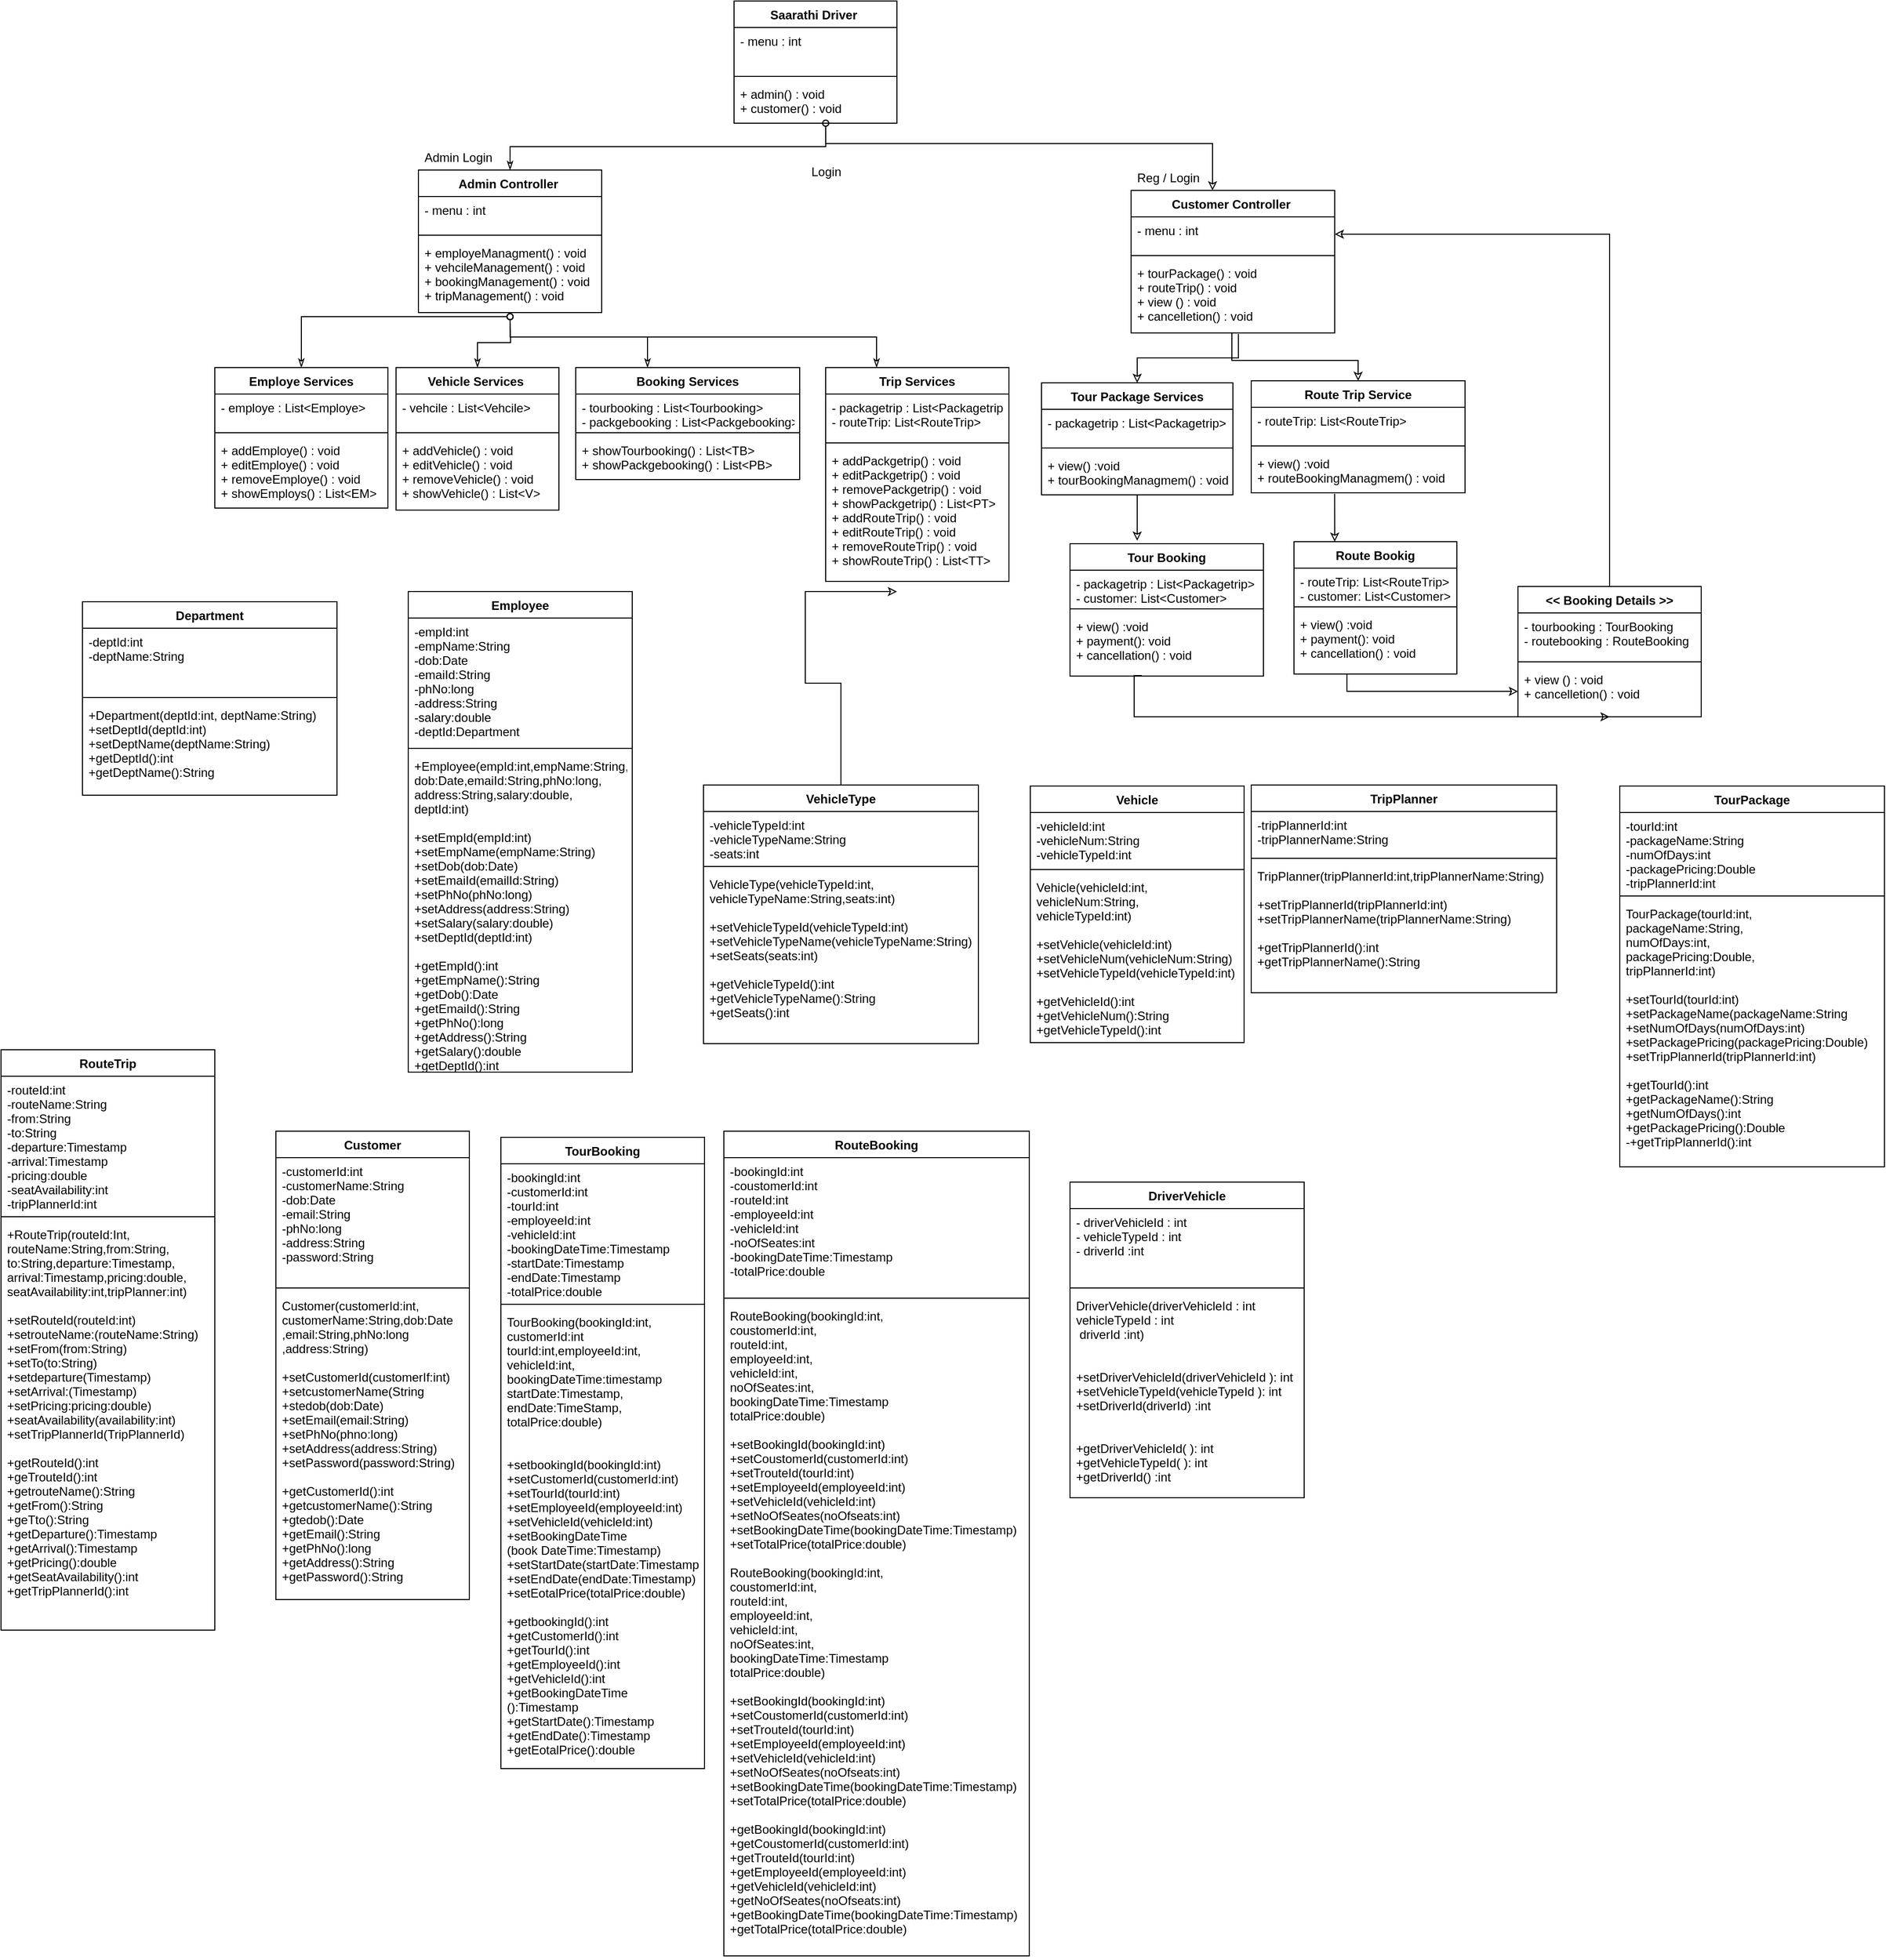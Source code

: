 <mxfile version="14.4.9" type="device"><diagram id="2Ez8WfWqqJtlMzU1m3ZE" name="Page-1"><mxGraphModel dx="1760" dy="688" grid="1" gridSize="10" guides="1" tooltips="1" connect="1" arrows="1" fold="1" page="1" pageScale="1" pageWidth="2336" pageHeight="1654" math="0" shadow="0"><root><mxCell id="0"/><mxCell id="1" parent="0"/><mxCell id="FdPytHaMcRz25EXLgdej-43" value="Saarathi Driver " style="swimlane;fontStyle=1;align=center;verticalAlign=top;childLayout=stackLayout;horizontal=1;startSize=26;horizontalStack=0;resizeParent=1;resizeParentMax=0;resizeLast=0;collapsible=1;marginBottom=0;" parent="1" vertex="1"><mxGeometry x="1080" y="80" width="160" height="120" as="geometry"/></mxCell><mxCell id="FdPytHaMcRz25EXLgdej-44" value="- menu : int" style="text;strokeColor=none;fillColor=none;align=left;verticalAlign=top;spacingLeft=4;spacingRight=4;overflow=hidden;rotatable=0;points=[[0,0.5],[1,0.5]];portConstraint=eastwest;" parent="FdPytHaMcRz25EXLgdej-43" vertex="1"><mxGeometry y="26" width="160" height="44" as="geometry"/></mxCell><mxCell id="FdPytHaMcRz25EXLgdej-45" value="" style="line;strokeWidth=1;fillColor=none;align=left;verticalAlign=middle;spacingTop=-1;spacingLeft=3;spacingRight=3;rotatable=0;labelPosition=right;points=[];portConstraint=eastwest;" parent="FdPytHaMcRz25EXLgdej-43" vertex="1"><mxGeometry y="70" width="160" height="8" as="geometry"/></mxCell><mxCell id="FdPytHaMcRz25EXLgdej-46" value="+ admin() : void&#10;+ customer() : void" style="text;strokeColor=none;fillColor=none;align=left;verticalAlign=top;spacingLeft=4;spacingRight=4;overflow=hidden;rotatable=0;points=[[0,0.5],[1,0.5]];portConstraint=eastwest;" parent="FdPytHaMcRz25EXLgdej-43" vertex="1"><mxGeometry y="78" width="160" height="42" as="geometry"/></mxCell><mxCell id="FdPytHaMcRz25EXLgdej-56" style="edgeStyle=orthogonalEdgeStyle;rounded=0;orthogonalLoop=1;jettySize=auto;html=1;entryX=0.563;entryY=1;entryDx=0;entryDy=0;entryPerimeter=0;endArrow=oval;endFill=0;startArrow=classicThin;startFill=0;" parent="1" source="FdPytHaMcRz25EXLgdej-47" target="FdPytHaMcRz25EXLgdej-46" edge="1"><mxGeometry relative="1" as="geometry"/></mxCell><mxCell id="FdPytHaMcRz25EXLgdej-47" value="Admin Controller " style="swimlane;fontStyle=1;align=center;verticalAlign=top;childLayout=stackLayout;horizontal=1;startSize=26;horizontalStack=0;resizeParent=1;resizeParentMax=0;resizeLast=0;collapsible=1;marginBottom=0;" parent="1" vertex="1"><mxGeometry x="770" y="246" width="180" height="140" as="geometry"/></mxCell><mxCell id="FdPytHaMcRz25EXLgdej-48" value="- menu : int" style="text;strokeColor=none;fillColor=none;align=left;verticalAlign=top;spacingLeft=4;spacingRight=4;overflow=hidden;rotatable=0;points=[[0,0.5],[1,0.5]];portConstraint=eastwest;" parent="FdPytHaMcRz25EXLgdej-47" vertex="1"><mxGeometry y="26" width="180" height="34" as="geometry"/></mxCell><mxCell id="FdPytHaMcRz25EXLgdej-49" value="" style="line;strokeWidth=1;fillColor=none;align=left;verticalAlign=middle;spacingTop=-1;spacingLeft=3;spacingRight=3;rotatable=0;labelPosition=right;points=[];portConstraint=eastwest;" parent="FdPytHaMcRz25EXLgdej-47" vertex="1"><mxGeometry y="60" width="180" height="8" as="geometry"/></mxCell><mxCell id="FdPytHaMcRz25EXLgdej-50" value="+ employeManagment() : void&#10;+ vehcileManagement() : void&#10;+ bookingManagement() : void&#10;+ tripManagement() : void" style="text;strokeColor=none;fillColor=none;align=left;verticalAlign=top;spacingLeft=4;spacingRight=4;overflow=hidden;rotatable=0;points=[[0,0.5],[1,0.5]];portConstraint=eastwest;" parent="FdPytHaMcRz25EXLgdej-47" vertex="1"><mxGeometry y="68" width="180" height="72" as="geometry"/></mxCell><mxCell id="FdPytHaMcRz25EXLgdej-57" style="edgeStyle=orthogonalEdgeStyle;rounded=0;orthogonalLoop=1;jettySize=auto;html=1;endArrow=oval;endFill=0;startArrow=classic;startFill=0;" parent="1" source="FdPytHaMcRz25EXLgdej-52" edge="1"><mxGeometry relative="1" as="geometry"><mxPoint x="1170" y="200" as="targetPoint"/><Array as="points"><mxPoint x="1550" y="220"/><mxPoint x="1170" y="220"/></Array></mxGeometry></mxCell><mxCell id="FdPytHaMcRz25EXLgdej-52" value="Customer Controller " style="swimlane;fontStyle=1;align=center;verticalAlign=top;childLayout=stackLayout;horizontal=1;startSize=26;horizontalStack=0;resizeParent=1;resizeParentMax=0;resizeLast=0;collapsible=1;marginBottom=0;" parent="1" vertex="1"><mxGeometry x="1470" y="266" width="200" height="140" as="geometry"/></mxCell><mxCell id="FdPytHaMcRz25EXLgdej-53" value="- menu : int" style="text;strokeColor=none;fillColor=none;align=left;verticalAlign=top;spacingLeft=4;spacingRight=4;overflow=hidden;rotatable=0;points=[[0,0.5],[1,0.5]];portConstraint=eastwest;" parent="FdPytHaMcRz25EXLgdej-52" vertex="1"><mxGeometry y="26" width="200" height="34" as="geometry"/></mxCell><mxCell id="FdPytHaMcRz25EXLgdej-54" value="" style="line;strokeWidth=1;fillColor=none;align=left;verticalAlign=middle;spacingTop=-1;spacingLeft=3;spacingRight=3;rotatable=0;labelPosition=right;points=[];portConstraint=eastwest;" parent="FdPytHaMcRz25EXLgdej-52" vertex="1"><mxGeometry y="60" width="200" height="8" as="geometry"/></mxCell><mxCell id="FdPytHaMcRz25EXLgdej-55" value="+ tourPackage() : void &#10;+ routeTrip() : void &#10;+ view () : void &#10;+ cancelletion() : void" style="text;strokeColor=none;fillColor=none;align=left;verticalAlign=top;spacingLeft=4;spacingRight=4;overflow=hidden;rotatable=0;points=[[0,0.5],[1,0.5]];portConstraint=eastwest;" parent="FdPytHaMcRz25EXLgdej-52" vertex="1"><mxGeometry y="68" width="200" height="72" as="geometry"/></mxCell><mxCell id="FdPytHaMcRz25EXLgdej-58" value="Login " style="text;strokeColor=none;fillColor=none;align=left;verticalAlign=top;spacingLeft=4;spacingRight=4;overflow=hidden;rotatable=0;points=[[0,0.5],[1,0.5]];portConstraint=eastwest;" parent="1" vertex="1"><mxGeometry x="1150" y="234" width="100" height="26" as="geometry"/></mxCell><mxCell id="FdPytHaMcRz25EXLgdej-59" value="Reg / Login" style="text;strokeColor=none;fillColor=none;align=left;verticalAlign=top;spacingLeft=4;spacingRight=4;overflow=hidden;rotatable=0;points=[[0,0.5],[1,0.5]];portConstraint=eastwest;" parent="1" vertex="1"><mxGeometry x="1470" y="240" width="100" height="26" as="geometry"/></mxCell><mxCell id="FdPytHaMcRz25EXLgdej-60" value="Admin Login" style="text;strokeColor=none;fillColor=none;align=left;verticalAlign=top;spacingLeft=4;spacingRight=4;overflow=hidden;rotatable=0;points=[[0,0.5],[1,0.5]];portConstraint=eastwest;" parent="1" vertex="1"><mxGeometry x="770" y="220" width="100" height="26" as="geometry"/></mxCell><mxCell id="FdPytHaMcRz25EXLgdej-77" style="edgeStyle=orthogonalEdgeStyle;rounded=0;orthogonalLoop=1;jettySize=auto;html=1;entryX=0.5;entryY=1.056;entryDx=0;entryDy=0;entryPerimeter=0;startArrow=classicThin;startFill=0;endArrow=oval;endFill=0;" parent="1" source="FdPytHaMcRz25EXLgdej-61" target="FdPytHaMcRz25EXLgdej-50" edge="1"><mxGeometry relative="1" as="geometry"/></mxCell><mxCell id="FdPytHaMcRz25EXLgdej-61" value="Employe Services" style="swimlane;fontStyle=1;align=center;verticalAlign=top;childLayout=stackLayout;horizontal=1;startSize=26;horizontalStack=0;resizeParent=1;resizeParentMax=0;resizeLast=0;collapsible=1;marginBottom=0;" parent="1" vertex="1"><mxGeometry x="570" y="440" width="170" height="138" as="geometry"/></mxCell><mxCell id="FdPytHaMcRz25EXLgdej-62" value="- employe : List&lt;Employe&gt;" style="text;strokeColor=none;fillColor=none;align=left;verticalAlign=top;spacingLeft=4;spacingRight=4;overflow=hidden;rotatable=0;points=[[0,0.5],[1,0.5]];portConstraint=eastwest;" parent="FdPytHaMcRz25EXLgdej-61" vertex="1"><mxGeometry y="26" width="170" height="34" as="geometry"/></mxCell><mxCell id="FdPytHaMcRz25EXLgdej-63" value="" style="line;strokeWidth=1;fillColor=none;align=left;verticalAlign=middle;spacingTop=-1;spacingLeft=3;spacingRight=3;rotatable=0;labelPosition=right;points=[];portConstraint=eastwest;" parent="FdPytHaMcRz25EXLgdej-61" vertex="1"><mxGeometry y="60" width="170" height="8" as="geometry"/></mxCell><mxCell id="FdPytHaMcRz25EXLgdej-64" value="+ addEmploye() : void&#10;+ editEmploye() : void&#10;+ removeEmploye() : void&#10;+ showEmploys() : List&lt;EM&gt;" style="text;strokeColor=none;fillColor=none;align=left;verticalAlign=top;spacingLeft=4;spacingRight=4;overflow=hidden;rotatable=0;points=[[0,0.5],[1,0.5]];portConstraint=eastwest;" parent="FdPytHaMcRz25EXLgdej-61" vertex="1"><mxGeometry y="68" width="170" height="70" as="geometry"/></mxCell><mxCell id="FdPytHaMcRz25EXLgdej-78" style="edgeStyle=orthogonalEdgeStyle;rounded=0;orthogonalLoop=1;jettySize=auto;html=1;startArrow=classicThin;startFill=0;endArrow=oval;endFill=0;" parent="1" source="FdPytHaMcRz25EXLgdej-65" edge="1"><mxGeometry relative="1" as="geometry"><mxPoint x="860" y="390" as="targetPoint"/></mxGeometry></mxCell><mxCell id="FdPytHaMcRz25EXLgdej-65" value="Vehicle Services " style="swimlane;fontStyle=1;align=center;verticalAlign=top;childLayout=stackLayout;horizontal=1;startSize=26;horizontalStack=0;resizeParent=1;resizeParentMax=0;resizeLast=0;collapsible=1;marginBottom=0;" parent="1" vertex="1"><mxGeometry x="748" y="440" width="160" height="140" as="geometry"/></mxCell><mxCell id="FdPytHaMcRz25EXLgdej-66" value="- vehcile : List&lt;Vehcile&gt;" style="text;strokeColor=none;fillColor=none;align=left;verticalAlign=top;spacingLeft=4;spacingRight=4;overflow=hidden;rotatable=0;points=[[0,0.5],[1,0.5]];portConstraint=eastwest;" parent="FdPytHaMcRz25EXLgdej-65" vertex="1"><mxGeometry y="26" width="160" height="34" as="geometry"/></mxCell><mxCell id="FdPytHaMcRz25EXLgdej-67" value="" style="line;strokeWidth=1;fillColor=none;align=left;verticalAlign=middle;spacingTop=-1;spacingLeft=3;spacingRight=3;rotatable=0;labelPosition=right;points=[];portConstraint=eastwest;" parent="FdPytHaMcRz25EXLgdej-65" vertex="1"><mxGeometry y="60" width="160" height="8" as="geometry"/></mxCell><mxCell id="FdPytHaMcRz25EXLgdej-68" value="+ addVehicle() : void&#10;+ editVehicle() : void&#10;+ removeVehicle() : void&#10;+ showVehicle() : List&lt;V&gt;" style="text;strokeColor=none;fillColor=none;align=left;verticalAlign=top;spacingLeft=4;spacingRight=4;overflow=hidden;rotatable=0;points=[[0,0.5],[1,0.5]];portConstraint=eastwest;" parent="FdPytHaMcRz25EXLgdej-65" vertex="1"><mxGeometry y="68" width="160" height="72" as="geometry"/></mxCell><mxCell id="FdPytHaMcRz25EXLgdej-79" style="edgeStyle=orthogonalEdgeStyle;rounded=0;orthogonalLoop=1;jettySize=auto;html=1;startArrow=classicThin;startFill=0;endArrow=oval;endFill=0;" parent="1" source="FdPytHaMcRz25EXLgdej-69" edge="1"><mxGeometry relative="1" as="geometry"><mxPoint x="860" y="390" as="targetPoint"/><Array as="points"><mxPoint x="995" y="410"/><mxPoint x="860" y="410"/></Array></mxGeometry></mxCell><mxCell id="FdPytHaMcRz25EXLgdej-69" value="Booking Services" style="swimlane;fontStyle=1;align=center;verticalAlign=top;childLayout=stackLayout;horizontal=1;startSize=26;horizontalStack=0;resizeParent=1;resizeParentMax=0;resizeLast=0;collapsible=1;marginBottom=0;" parent="1" vertex="1"><mxGeometry x="924.5" y="440" width="220" height="110" as="geometry"/></mxCell><mxCell id="FdPytHaMcRz25EXLgdej-70" value="- tourbooking : List&lt;Tourbooking&gt;&#10;- packgebooking : List&lt;Packgebooking&gt;" style="text;strokeColor=none;fillColor=none;align=left;verticalAlign=top;spacingLeft=4;spacingRight=4;overflow=hidden;rotatable=0;points=[[0,0.5],[1,0.5]];portConstraint=eastwest;" parent="FdPytHaMcRz25EXLgdej-69" vertex="1"><mxGeometry y="26" width="220" height="34" as="geometry"/></mxCell><mxCell id="FdPytHaMcRz25EXLgdej-71" value="" style="line;strokeWidth=1;fillColor=none;align=left;verticalAlign=middle;spacingTop=-1;spacingLeft=3;spacingRight=3;rotatable=0;labelPosition=right;points=[];portConstraint=eastwest;" parent="FdPytHaMcRz25EXLgdej-69" vertex="1"><mxGeometry y="60" width="220" height="8" as="geometry"/></mxCell><mxCell id="FdPytHaMcRz25EXLgdej-72" value="+ showTourbooking() : List&lt;TB&gt;&#10;+ showPackgebooking() : List&lt;PB&gt;" style="text;strokeColor=none;fillColor=none;align=left;verticalAlign=top;spacingLeft=4;spacingRight=4;overflow=hidden;rotatable=0;points=[[0,0.5],[1,0.5]];portConstraint=eastwest;" parent="FdPytHaMcRz25EXLgdej-69" vertex="1"><mxGeometry y="68" width="220" height="42" as="geometry"/></mxCell><mxCell id="FdPytHaMcRz25EXLgdej-80" style="edgeStyle=orthogonalEdgeStyle;rounded=0;orthogonalLoop=1;jettySize=auto;html=1;startArrow=classicThin;startFill=0;endArrow=oval;endFill=0;" parent="1" source="FdPytHaMcRz25EXLgdej-73" edge="1"><mxGeometry relative="1" as="geometry"><mxPoint x="860" y="390" as="targetPoint"/><Array as="points"><mxPoint x="1220" y="410"/><mxPoint x="860" y="410"/></Array></mxGeometry></mxCell><mxCell id="FdPytHaMcRz25EXLgdej-73" value="Trip Services" style="swimlane;fontStyle=1;align=center;verticalAlign=top;childLayout=stackLayout;horizontal=1;startSize=26;horizontalStack=0;resizeParent=1;resizeParentMax=0;resizeLast=0;collapsible=1;marginBottom=0;" parent="1" vertex="1"><mxGeometry x="1170" y="440" width="180" height="210" as="geometry"/></mxCell><mxCell id="FdPytHaMcRz25EXLgdej-74" value="- packagetrip : List&lt;Packagetrip&gt;&#10;- routeTrip: List&lt;RouteTrip&gt;" style="text;strokeColor=none;fillColor=none;align=left;verticalAlign=top;spacingLeft=4;spacingRight=4;overflow=hidden;rotatable=0;points=[[0,0.5],[1,0.5]];portConstraint=eastwest;" parent="FdPytHaMcRz25EXLgdej-73" vertex="1"><mxGeometry y="26" width="180" height="44" as="geometry"/></mxCell><mxCell id="FdPytHaMcRz25EXLgdej-75" value="" style="line;strokeWidth=1;fillColor=none;align=left;verticalAlign=middle;spacingTop=-1;spacingLeft=3;spacingRight=3;rotatable=0;labelPosition=right;points=[];portConstraint=eastwest;" parent="FdPytHaMcRz25EXLgdej-73" vertex="1"><mxGeometry y="70" width="180" height="8" as="geometry"/></mxCell><mxCell id="FdPytHaMcRz25EXLgdej-76" value="+ addPackgetrip() : void&#10;+ editPackgetrip() : void&#10;+ removePackgetrip() : void&#10;+ showPackgetrip() : List&lt;PT&gt;&#10;+ addRouteTrip() : void&#10;+ editRouteTrip() : void&#10;+ removeRouteTrip() : void&#10;+ showRouteTrip() : List&lt;TT&gt;" style="text;strokeColor=none;fillColor=none;align=left;verticalAlign=top;spacingLeft=4;spacingRight=4;overflow=hidden;rotatable=0;points=[[0,0.5],[1,0.5]];portConstraint=eastwest;" parent="FdPytHaMcRz25EXLgdej-73" vertex="1"><mxGeometry y="78" width="180" height="132" as="geometry"/></mxCell><mxCell id="yXd-TbC7V7LS3efhl60Q-35" style="edgeStyle=orthogonalEdgeStyle;rounded=0;orthogonalLoop=1;jettySize=auto;html=1;exitX=0.5;exitY=0;exitDx=0;exitDy=0;entryX=0.527;entryY=1.014;entryDx=0;entryDy=0;entryPerimeter=0;startArrow=classic;startFill=0;endArrow=none;endFill=0;" parent="1" source="yXd-TbC7V7LS3efhl60Q-11" target="FdPytHaMcRz25EXLgdej-55" edge="1"><mxGeometry relative="1" as="geometry"><mxPoint x="1574.8" y="419.998" as="targetPoint"/></mxGeometry></mxCell><mxCell id="yXd-TbC7V7LS3efhl60Q-46" style="edgeStyle=orthogonalEdgeStyle;rounded=0;orthogonalLoop=1;jettySize=auto;html=1;startArrow=none;startFill=0;endArrow=classic;endFill=0;" parent="1" source="yXd-TbC7V7LS3efhl60Q-11" edge="1"><mxGeometry relative="1" as="geometry"><mxPoint x="1476.0" y="610" as="targetPoint"/></mxGeometry></mxCell><mxCell id="yXd-TbC7V7LS3efhl60Q-11" value="Tour Package Services" style="swimlane;fontStyle=1;align=center;verticalAlign=top;childLayout=stackLayout;horizontal=1;startSize=26;horizontalStack=0;resizeParent=1;resizeParentMax=0;resizeLast=0;collapsible=1;marginBottom=0;" parent="1" vertex="1"><mxGeometry x="1382" y="455" width="188" height="110" as="geometry"/></mxCell><mxCell id="yXd-TbC7V7LS3efhl60Q-12" value="- packagetrip : List&lt;Packagetrip&gt;" style="text;strokeColor=none;fillColor=none;align=left;verticalAlign=top;spacingLeft=4;spacingRight=4;overflow=hidden;rotatable=0;points=[[0,0.5],[1,0.5]];portConstraint=eastwest;" parent="yXd-TbC7V7LS3efhl60Q-11" vertex="1"><mxGeometry y="26" width="188" height="34" as="geometry"/></mxCell><mxCell id="yXd-TbC7V7LS3efhl60Q-13" value="" style="line;strokeWidth=1;fillColor=none;align=left;verticalAlign=middle;spacingTop=-1;spacingLeft=3;spacingRight=3;rotatable=0;labelPosition=right;points=[];portConstraint=eastwest;" parent="yXd-TbC7V7LS3efhl60Q-11" vertex="1"><mxGeometry y="60" width="188" height="8" as="geometry"/></mxCell><mxCell id="yXd-TbC7V7LS3efhl60Q-14" value="+ view() :void&#10;+ tourBookingManagmem() : void" style="text;strokeColor=none;fillColor=none;align=left;verticalAlign=top;spacingLeft=4;spacingRight=4;overflow=hidden;rotatable=0;points=[[0,0.5],[1,0.5]];portConstraint=eastwest;" parent="yXd-TbC7V7LS3efhl60Q-11" vertex="1"><mxGeometry y="68" width="188" height="42" as="geometry"/></mxCell><mxCell id="yXd-TbC7V7LS3efhl60Q-36" style="edgeStyle=orthogonalEdgeStyle;rounded=0;orthogonalLoop=1;jettySize=auto;html=1;startArrow=classic;startFill=0;endArrow=none;endFill=0;" parent="1" source="yXd-TbC7V7LS3efhl60Q-15" target="FdPytHaMcRz25EXLgdej-55" edge="1"><mxGeometry relative="1" as="geometry"><mxPoint x="1569.2" y="419.998" as="targetPoint"/><Array as="points"><mxPoint x="1693" y="433"/><mxPoint x="1569" y="433"/></Array></mxGeometry></mxCell><mxCell id="yXd-TbC7V7LS3efhl60Q-15" value="Route Trip Service" style="swimlane;fontStyle=1;align=center;verticalAlign=top;childLayout=stackLayout;horizontal=1;startSize=26;horizontalStack=0;resizeParent=1;resizeParentMax=0;resizeLast=0;collapsible=1;marginBottom=0;" parent="1" vertex="1"><mxGeometry x="1588" y="453.01" width="210" height="110" as="geometry"/></mxCell><mxCell id="yXd-TbC7V7LS3efhl60Q-16" value="- routeTrip: List&lt;RouteTrip&gt;" style="text;strokeColor=none;fillColor=none;align=left;verticalAlign=top;spacingLeft=4;spacingRight=4;overflow=hidden;rotatable=0;points=[[0,0.5],[1,0.5]];portConstraint=eastwest;" parent="yXd-TbC7V7LS3efhl60Q-15" vertex="1"><mxGeometry y="26" width="210" height="34" as="geometry"/></mxCell><mxCell id="yXd-TbC7V7LS3efhl60Q-17" value="" style="line;strokeWidth=1;fillColor=none;align=left;verticalAlign=middle;spacingTop=-1;spacingLeft=3;spacingRight=3;rotatable=0;labelPosition=right;points=[];portConstraint=eastwest;" parent="yXd-TbC7V7LS3efhl60Q-15" vertex="1"><mxGeometry y="60" width="210" height="8" as="geometry"/></mxCell><mxCell id="yXd-TbC7V7LS3efhl60Q-18" value="+ view() :void&#10;+ routeBookingManagmem() : void" style="text;strokeColor=none;fillColor=none;align=left;verticalAlign=top;spacingLeft=4;spacingRight=4;overflow=hidden;rotatable=0;points=[[0,0.5],[1,0.5]];portConstraint=eastwest;" parent="yXd-TbC7V7LS3efhl60Q-15" vertex="1"><mxGeometry y="68" width="210" height="42" as="geometry"/></mxCell><mxCell id="yXd-TbC7V7LS3efhl60Q-19" value="Tour Booking" style="swimlane;fontStyle=1;align=center;verticalAlign=top;childLayout=stackLayout;horizontal=1;startSize=26;horizontalStack=0;resizeParent=1;resizeParentMax=0;resizeLast=0;collapsible=1;marginBottom=0;" parent="1" vertex="1"><mxGeometry x="1410" y="613.01" width="190" height="130" as="geometry"/></mxCell><mxCell id="yXd-TbC7V7LS3efhl60Q-20" value="- packagetrip : List&lt;Packagetrip&gt;&#10;- customer: List&lt;Customer&gt;" style="text;strokeColor=none;fillColor=none;align=left;verticalAlign=top;spacingLeft=4;spacingRight=4;overflow=hidden;rotatable=0;points=[[0,0.5],[1,0.5]];portConstraint=eastwest;" parent="yXd-TbC7V7LS3efhl60Q-19" vertex="1"><mxGeometry y="26" width="190" height="34" as="geometry"/></mxCell><mxCell id="yXd-TbC7V7LS3efhl60Q-21" value="" style="line;strokeWidth=1;fillColor=none;align=left;verticalAlign=middle;spacingTop=-1;spacingLeft=3;spacingRight=3;rotatable=0;labelPosition=right;points=[];portConstraint=eastwest;" parent="yXd-TbC7V7LS3efhl60Q-19" vertex="1"><mxGeometry y="60" width="190" height="8" as="geometry"/></mxCell><mxCell id="yXd-TbC7V7LS3efhl60Q-22" value="+ view() :void&#10;+ payment(): void &#10;+ cancellation() : void" style="text;strokeColor=none;fillColor=none;align=left;verticalAlign=top;spacingLeft=4;spacingRight=4;overflow=hidden;rotatable=0;points=[[0,0.5],[1,0.5]];portConstraint=eastwest;" parent="yXd-TbC7V7LS3efhl60Q-19" vertex="1"><mxGeometry y="68" width="190" height="62" as="geometry"/></mxCell><mxCell id="yXd-TbC7V7LS3efhl60Q-38" style="edgeStyle=orthogonalEdgeStyle;rounded=0;orthogonalLoop=1;jettySize=auto;html=1;entryX=0.39;entryY=1.024;entryDx=0;entryDy=0;entryPerimeter=0;startArrow=classic;startFill=0;endArrow=none;endFill=0;" parent="1" source="yXd-TbC7V7LS3efhl60Q-23" target="yXd-TbC7V7LS3efhl60Q-18" edge="1"><mxGeometry relative="1" as="geometry"><Array as="points"><mxPoint x="1670" y="603.01"/><mxPoint x="1670" y="603.01"/></Array></mxGeometry></mxCell><mxCell id="yXd-TbC7V7LS3efhl60Q-23" value="Route Bookig" style="swimlane;fontStyle=1;align=center;verticalAlign=top;childLayout=stackLayout;horizontal=1;startSize=26;horizontalStack=0;resizeParent=1;resizeParentMax=0;resizeLast=0;collapsible=1;marginBottom=0;" parent="1" vertex="1"><mxGeometry x="1630" y="611.01" width="160" height="130" as="geometry"/></mxCell><mxCell id="yXd-TbC7V7LS3efhl60Q-24" value="- routeTrip: List&lt;RouteTrip&gt;&#10;- customer: List&lt;Customer&gt;" style="text;strokeColor=none;fillColor=none;align=left;verticalAlign=top;spacingLeft=4;spacingRight=4;overflow=hidden;rotatable=0;points=[[0,0.5],[1,0.5]];portConstraint=eastwest;" parent="yXd-TbC7V7LS3efhl60Q-23" vertex="1"><mxGeometry y="26" width="160" height="34" as="geometry"/></mxCell><mxCell id="yXd-TbC7V7LS3efhl60Q-25" value="" style="line;strokeWidth=1;fillColor=none;align=left;verticalAlign=middle;spacingTop=-1;spacingLeft=3;spacingRight=3;rotatable=0;labelPosition=right;points=[];portConstraint=eastwest;" parent="yXd-TbC7V7LS3efhl60Q-23" vertex="1"><mxGeometry y="60" width="160" height="8" as="geometry"/></mxCell><mxCell id="yXd-TbC7V7LS3efhl60Q-26" value="+ view() :void&#10;+ payment(): void &#10;+ cancellation() : void" style="text;strokeColor=none;fillColor=none;align=left;verticalAlign=top;spacingLeft=4;spacingRight=4;overflow=hidden;rotatable=0;points=[[0,0.5],[1,0.5]];portConstraint=eastwest;" parent="yXd-TbC7V7LS3efhl60Q-23" vertex="1"><mxGeometry y="68" width="160" height="62" as="geometry"/></mxCell><mxCell id="yXd-TbC7V7LS3efhl60Q-45" style="edgeStyle=orthogonalEdgeStyle;rounded=0;orthogonalLoop=1;jettySize=auto;html=1;entryX=1;entryY=0.5;entryDx=0;entryDy=0;startArrow=none;startFill=0;endArrow=classic;endFill=0;" parent="1" source="yXd-TbC7V7LS3efhl60Q-39" target="FdPytHaMcRz25EXLgdej-53" edge="1"><mxGeometry relative="1" as="geometry"/></mxCell><mxCell id="yXd-TbC7V7LS3efhl60Q-39" value="&lt;&lt; Booking Details &gt;&gt;" style="swimlane;fontStyle=1;align=center;verticalAlign=top;childLayout=stackLayout;horizontal=1;startSize=26;horizontalStack=0;resizeParent=1;resizeParentMax=0;resizeLast=0;collapsible=1;marginBottom=0;" parent="1" vertex="1"><mxGeometry x="1850" y="655.01" width="180" height="128" as="geometry"/></mxCell><mxCell id="yXd-TbC7V7LS3efhl60Q-40" value="- tourbooking : TourBooking&#10;- routebooking : RouteBooking" style="text;strokeColor=none;fillColor=none;align=left;verticalAlign=top;spacingLeft=4;spacingRight=4;overflow=hidden;rotatable=0;points=[[0,0.5],[1,0.5]];portConstraint=eastwest;" parent="yXd-TbC7V7LS3efhl60Q-39" vertex="1"><mxGeometry y="26" width="180" height="44" as="geometry"/></mxCell><mxCell id="yXd-TbC7V7LS3efhl60Q-41" value="" style="line;strokeWidth=1;fillColor=none;align=left;verticalAlign=middle;spacingTop=-1;spacingLeft=3;spacingRight=3;rotatable=0;labelPosition=right;points=[];portConstraint=eastwest;" parent="yXd-TbC7V7LS3efhl60Q-39" vertex="1"><mxGeometry y="70" width="180" height="8" as="geometry"/></mxCell><mxCell id="yXd-TbC7V7LS3efhl60Q-42" value="+ view () : void &#10;+ cancelletion() : void" style="text;strokeColor=none;fillColor=none;align=left;verticalAlign=top;spacingLeft=4;spacingRight=4;overflow=hidden;rotatable=0;points=[[0,0.5],[1,0.5]];portConstraint=eastwest;" parent="yXd-TbC7V7LS3efhl60Q-39" vertex="1"><mxGeometry y="78" width="180" height="50" as="geometry"/></mxCell><mxCell id="yXd-TbC7V7LS3efhl60Q-43" style="edgeStyle=orthogonalEdgeStyle;rounded=0;orthogonalLoop=1;jettySize=auto;html=1;entryX=0.371;entryY=0.991;entryDx=0;entryDy=0;entryPerimeter=0;startArrow=classic;startFill=0;endArrow=none;endFill=0;" parent="1" source="yXd-TbC7V7LS3efhl60Q-42" target="yXd-TbC7V7LS3efhl60Q-22" edge="1"><mxGeometry relative="1" as="geometry"><Array as="points"><mxPoint x="1473" y="783.01"/></Array></mxGeometry></mxCell><mxCell id="yXd-TbC7V7LS3efhl60Q-44" style="edgeStyle=orthogonalEdgeStyle;rounded=0;orthogonalLoop=1;jettySize=auto;html=1;exitX=0;exitY=0.5;exitDx=0;exitDy=0;startArrow=classic;startFill=0;endArrow=none;endFill=0;" parent="1" source="yXd-TbC7V7LS3efhl60Q-42" target="yXd-TbC7V7LS3efhl60Q-26" edge="1"><mxGeometry relative="1" as="geometry"><Array as="points"><mxPoint x="1682" y="758.01"/></Array></mxGeometry></mxCell><mxCell id="yXd-TbC7V7LS3efhl60Q-51" value="Department&#10;" style="swimlane;fontStyle=1;align=center;verticalAlign=top;childLayout=stackLayout;horizontal=1;startSize=26;horizontalStack=0;resizeParent=1;resizeParentMax=0;resizeLast=0;collapsible=1;marginBottom=0;" parent="1" vertex="1"><mxGeometry x="440" y="670" width="250" height="190" as="geometry"/></mxCell><mxCell id="yXd-TbC7V7LS3efhl60Q-52" value="-deptId:int&#10;-deptName:String&#10;" style="text;strokeColor=none;fillColor=none;align=left;verticalAlign=top;spacingLeft=4;spacingRight=4;overflow=hidden;rotatable=0;points=[[0,0.5],[1,0.5]];portConstraint=eastwest;" parent="yXd-TbC7V7LS3efhl60Q-51" vertex="1"><mxGeometry y="26" width="250" height="64" as="geometry"/></mxCell><mxCell id="yXd-TbC7V7LS3efhl60Q-53" value="" style="line;strokeWidth=1;fillColor=none;align=left;verticalAlign=middle;spacingTop=-1;spacingLeft=3;spacingRight=3;rotatable=0;labelPosition=right;points=[];portConstraint=eastwest;" parent="yXd-TbC7V7LS3efhl60Q-51" vertex="1"><mxGeometry y="90" width="250" height="8" as="geometry"/></mxCell><mxCell id="yXd-TbC7V7LS3efhl60Q-54" value="+Department(deptId:int, deptName:String)&#10;+setDeptId(deptId:int)&#10;+setDeptName(deptName:String) &#10;+getDeptId():int &#10;+getDeptName():String " style="text;strokeColor=none;fillColor=none;align=left;verticalAlign=top;spacingLeft=4;spacingRight=4;overflow=hidden;rotatable=0;points=[[0,0.5],[1,0.5]];portConstraint=eastwest;" parent="yXd-TbC7V7LS3efhl60Q-51" vertex="1"><mxGeometry y="98" width="250" height="92" as="geometry"/></mxCell><mxCell id="yXd-TbC7V7LS3efhl60Q-55" value="Employee" style="swimlane;fontStyle=1;align=center;verticalAlign=top;childLayout=stackLayout;horizontal=1;startSize=26;horizontalStack=0;resizeParent=1;resizeParentMax=0;resizeLast=0;collapsible=1;marginBottom=0;" parent="1" vertex="1"><mxGeometry x="760" y="660" width="220" height="472" as="geometry"/></mxCell><mxCell id="yXd-TbC7V7LS3efhl60Q-56" value="-empId:int&#10;-empName:String&#10;-dob:Date&#10;-emaiId:String&#10;-phNo:long&#10;-address:String&#10;-salary:double&#10;-deptId:Department" style="text;strokeColor=none;fillColor=none;align=left;verticalAlign=top;spacingLeft=4;spacingRight=4;overflow=hidden;rotatable=0;points=[[0,0.5],[1,0.5]];portConstraint=eastwest;" parent="yXd-TbC7V7LS3efhl60Q-55" vertex="1"><mxGeometry y="26" width="220" height="124" as="geometry"/></mxCell><mxCell id="yXd-TbC7V7LS3efhl60Q-57" value="" style="line;strokeWidth=1;fillColor=none;align=left;verticalAlign=middle;spacingTop=-1;spacingLeft=3;spacingRight=3;rotatable=0;labelPosition=right;points=[];portConstraint=eastwest;" parent="yXd-TbC7V7LS3efhl60Q-55" vertex="1"><mxGeometry y="150" width="220" height="8" as="geometry"/></mxCell><mxCell id="yXd-TbC7V7LS3efhl60Q-58" value="+Employee(empId:int,empName:String,&#10;dob:Date,emaiId:String,phNo:long,&#10;address:String,salary:double,&#10;deptId:int)&#10;&#10;+setEmpId(empId:int)&#10;+setEmpName(empName:String)&#10;+setDob(dob:Date)&#10;+setEmaiId(emailId:String)&#10;+setPhNo(phNo:long)&#10;+setAddress(address:String)&#10;+setSalary(salary:double)&#10;+setDeptId(deptId:int)&#10;&#10;+getEmpId():int&#10;+getEmpName():String&#10;+getDob():Date&#10;+getEmaiId():String&#10;+getPhNo():long&#10;+getAddress():String&#10;+getSalary():double&#10;+getDeptId():int" style="text;strokeColor=none;fillColor=none;align=left;verticalAlign=top;spacingLeft=4;spacingRight=4;overflow=hidden;rotatable=0;points=[[0,0.5],[1,0.5]];portConstraint=eastwest;" parent="yXd-TbC7V7LS3efhl60Q-55" vertex="1"><mxGeometry y="158" width="220" height="314" as="geometry"/></mxCell><mxCell id="yXd-TbC7V7LS3efhl60Q-99" style="edgeStyle=orthogonalEdgeStyle;rounded=0;orthogonalLoop=1;jettySize=auto;html=1;exitX=0.5;exitY=0;exitDx=0;exitDy=0;entryX=0.389;entryY=1.076;entryDx=0;entryDy=0;entryPerimeter=0;startArrow=none;startFill=0;endArrow=classic;endFill=0;" parent="1" source="yXd-TbC7V7LS3efhl60Q-60" target="FdPytHaMcRz25EXLgdej-76" edge="1"><mxGeometry relative="1" as="geometry"/></mxCell><mxCell id="yXd-TbC7V7LS3efhl60Q-60" value="VehicleType" style="swimlane;fontStyle=1;align=center;verticalAlign=top;childLayout=stackLayout;horizontal=1;startSize=26;horizontalStack=0;resizeParent=1;resizeParentMax=0;resizeLast=0;collapsible=1;marginBottom=0;" parent="1" vertex="1"><mxGeometry x="1050" y="850" width="270" height="254" as="geometry"/></mxCell><mxCell id="yXd-TbC7V7LS3efhl60Q-61" value="-vehicleTypeId:int&#10;-vehicleTypeName:String&#10;-seats:int" style="text;strokeColor=none;fillColor=none;align=left;verticalAlign=top;spacingLeft=4;spacingRight=4;overflow=hidden;rotatable=0;points=[[0,0.5],[1,0.5]];portConstraint=eastwest;" parent="yXd-TbC7V7LS3efhl60Q-60" vertex="1"><mxGeometry y="26" width="270" height="50" as="geometry"/></mxCell><mxCell id="yXd-TbC7V7LS3efhl60Q-62" value="" style="line;strokeWidth=1;fillColor=none;align=left;verticalAlign=middle;spacingTop=-1;spacingLeft=3;spacingRight=3;rotatable=0;labelPosition=right;points=[];portConstraint=eastwest;" parent="yXd-TbC7V7LS3efhl60Q-60" vertex="1"><mxGeometry y="76" width="270" height="8" as="geometry"/></mxCell><mxCell id="yXd-TbC7V7LS3efhl60Q-63" value="VehicleType(vehicleTypeId:int,&#10;vehicleTypeName:String,seats:int)&#10;&#10;+setVehicleTypeId(vehicleTypeId:int)&#10;+setVehicleTypeName(vehicleTypeName:String)&#10;+setSeats(seats:int)&#10;&#10;+getVehicleTypeId():int&#10;+getVehicleTypeName():String&#10;+getSeats():int&#10;" style="text;strokeColor=none;fillColor=none;align=left;verticalAlign=top;spacingLeft=4;spacingRight=4;overflow=hidden;rotatable=0;points=[[0,0.5],[1,0.5]];portConstraint=eastwest;" parent="yXd-TbC7V7LS3efhl60Q-60" vertex="1"><mxGeometry y="84" width="270" height="170" as="geometry"/></mxCell><mxCell id="yXd-TbC7V7LS3efhl60Q-67" value="Vehicle" style="swimlane;fontStyle=1;align=center;verticalAlign=top;childLayout=stackLayout;horizontal=1;startSize=26;horizontalStack=0;resizeParent=1;resizeParentMax=0;resizeLast=0;collapsible=1;marginBottom=0;" parent="1" vertex="1"><mxGeometry x="1371" y="851" width="210" height="252" as="geometry"/></mxCell><mxCell id="yXd-TbC7V7LS3efhl60Q-68" value="-vehicleId:int&#10;-vehicleNum:String&#10;-vehicleTypeId:int" style="text;strokeColor=none;fillColor=none;align=left;verticalAlign=top;spacingLeft=4;spacingRight=4;overflow=hidden;rotatable=0;points=[[0,0.5],[1,0.5]];portConstraint=eastwest;" parent="yXd-TbC7V7LS3efhl60Q-67" vertex="1"><mxGeometry y="26" width="210" height="52" as="geometry"/></mxCell><mxCell id="yXd-TbC7V7LS3efhl60Q-69" value="" style="line;strokeWidth=1;fillColor=none;align=left;verticalAlign=middle;spacingTop=-1;spacingLeft=3;spacingRight=3;rotatable=0;labelPosition=right;points=[];portConstraint=eastwest;" parent="yXd-TbC7V7LS3efhl60Q-67" vertex="1"><mxGeometry y="78" width="210" height="8" as="geometry"/></mxCell><mxCell id="yXd-TbC7V7LS3efhl60Q-70" value="Vehicle(vehicleId:int,&#10;vehicleNum:String,&#10;vehicleTypeId:int)&#10;&#10;+setVehicle(vehicleId:int)&#10;+setVehicleNum(vehicleNum:String)&#10;+setVehicleTypeId(vehicleTypeId:int)&#10;&#10;+getVehicleId():int&#10;+getVehicleNum():String&#10;+getVehicleTypeId():int&#10;" style="text;strokeColor=none;fillColor=none;align=left;verticalAlign=top;spacingLeft=4;spacingRight=4;overflow=hidden;rotatable=0;points=[[0,0.5],[1,0.5]];portConstraint=eastwest;" parent="yXd-TbC7V7LS3efhl60Q-67" vertex="1"><mxGeometry y="86" width="210" height="166" as="geometry"/></mxCell><mxCell id="yXd-TbC7V7LS3efhl60Q-71" value="TripPlanner" style="swimlane;fontStyle=1;align=center;verticalAlign=top;childLayout=stackLayout;horizontal=1;startSize=26;horizontalStack=0;resizeParent=1;resizeParentMax=0;resizeLast=0;collapsible=1;marginBottom=0;" parent="1" vertex="1"><mxGeometry x="1588" y="850" width="300" height="204" as="geometry"/></mxCell><mxCell id="yXd-TbC7V7LS3efhl60Q-72" value="-tripPlannerId:int&#10;-tripPlannerName:String" style="text;strokeColor=none;fillColor=none;align=left;verticalAlign=top;spacingLeft=4;spacingRight=4;overflow=hidden;rotatable=0;points=[[0,0.5],[1,0.5]];portConstraint=eastwest;" parent="yXd-TbC7V7LS3efhl60Q-71" vertex="1"><mxGeometry y="26" width="300" height="42" as="geometry"/></mxCell><mxCell id="yXd-TbC7V7LS3efhl60Q-73" value="" style="line;strokeWidth=1;fillColor=none;align=left;verticalAlign=middle;spacingTop=-1;spacingLeft=3;spacingRight=3;rotatable=0;labelPosition=right;points=[];portConstraint=eastwest;" parent="yXd-TbC7V7LS3efhl60Q-71" vertex="1"><mxGeometry y="68" width="300" height="8" as="geometry"/></mxCell><mxCell id="yXd-TbC7V7LS3efhl60Q-74" value="TripPlanner(tripPlannerId:int,tripPlannerName:String)&#10;&#10;+setTripPlannerId(tripPlannerId:int)&#10;+setTripPlannerName(tripPlannerName:String)&#10;&#10;+getTripPlannerId():int&#10;+getTripPlannerName():String" style="text;strokeColor=none;fillColor=none;align=left;verticalAlign=top;spacingLeft=4;spacingRight=4;overflow=hidden;rotatable=0;points=[[0,0.5],[1,0.5]];portConstraint=eastwest;" parent="yXd-TbC7V7LS3efhl60Q-71" vertex="1"><mxGeometry y="76" width="300" height="128" as="geometry"/></mxCell><mxCell id="yXd-TbC7V7LS3efhl60Q-75" value="TourPackage" style="swimlane;fontStyle=1;align=center;verticalAlign=top;childLayout=stackLayout;horizontal=1;startSize=26;horizontalStack=0;resizeParent=1;resizeParentMax=0;resizeLast=0;collapsible=1;marginBottom=0;" parent="1" vertex="1"><mxGeometry x="1950" y="851" width="260" height="374" as="geometry"/></mxCell><mxCell id="yXd-TbC7V7LS3efhl60Q-76" value="-tourId:int&#10;-packageName:String&#10;-numOfDays:int&#10;-packagePricing:Double&#10;-tripPlannerId:int&#10;&#10;" style="text;strokeColor=none;fillColor=none;align=left;verticalAlign=top;spacingLeft=4;spacingRight=4;overflow=hidden;rotatable=0;points=[[0,0.5],[1,0.5]];portConstraint=eastwest;" parent="yXd-TbC7V7LS3efhl60Q-75" vertex="1"><mxGeometry y="26" width="260" height="78" as="geometry"/></mxCell><mxCell id="yXd-TbC7V7LS3efhl60Q-77" value="" style="line;strokeWidth=1;fillColor=none;align=left;verticalAlign=middle;spacingTop=-1;spacingLeft=3;spacingRight=3;rotatable=0;labelPosition=right;points=[];portConstraint=eastwest;" parent="yXd-TbC7V7LS3efhl60Q-75" vertex="1"><mxGeometry y="104" width="260" height="8" as="geometry"/></mxCell><mxCell id="yXd-TbC7V7LS3efhl60Q-78" value="TourPackage(tourId:int,&#10;packageName:String,&#10;numOfDays:int,&#10;packagePricing:Double,&#10;tripPlannerId:int)&#10;&#10;+setTourId(tourId:int)&#10;+setPackageName(packageName:String&#10;+setNumOfDays(numOfDays:int)&#10;+setPackagePricing(packagePricing:Double)&#10;+setTripPlannerId(tripPlannerId:int)&#10;&#10;+getTourId():int&#10;+getPackageName():String&#10;+getNumOfDays():int&#10;+getPackagePricing():Double&#10;-+getTripPlannerId():int&#10;&#10;&#10;&#10;" style="text;strokeColor=none;fillColor=none;align=left;verticalAlign=top;spacingLeft=4;spacingRight=4;overflow=hidden;rotatable=0;points=[[0,0.5],[1,0.5]];portConstraint=eastwest;" parent="yXd-TbC7V7LS3efhl60Q-75" vertex="1"><mxGeometry y="112" width="260" height="262" as="geometry"/></mxCell><mxCell id="yXd-TbC7V7LS3efhl60Q-79" value="RouteTrip" style="swimlane;fontStyle=1;align=center;verticalAlign=top;childLayout=stackLayout;horizontal=1;startSize=26;horizontalStack=0;resizeParent=1;resizeParentMax=0;resizeLast=0;collapsible=1;marginBottom=0;" parent="1" vertex="1"><mxGeometry x="360" y="1110" width="210" height="570" as="geometry"/></mxCell><mxCell id="yXd-TbC7V7LS3efhl60Q-80" value="-routeId:int&#10;-routeName:String&#10;-from:String&#10;-to:String&#10;-departure:Timestamp&#10;-arrival:Timestamp&#10;-pricing:double&#10;-seatAvailability:int&#10;-tripPlannerId:int&#10;" style="text;strokeColor=none;fillColor=none;align=left;verticalAlign=top;spacingLeft=4;spacingRight=4;overflow=hidden;rotatable=0;points=[[0,0.5],[1,0.5]];portConstraint=eastwest;" parent="yXd-TbC7V7LS3efhl60Q-79" vertex="1"><mxGeometry y="26" width="210" height="134" as="geometry"/></mxCell><mxCell id="yXd-TbC7V7LS3efhl60Q-81" value="" style="line;strokeWidth=1;fillColor=none;align=left;verticalAlign=middle;spacingTop=-1;spacingLeft=3;spacingRight=3;rotatable=0;labelPosition=right;points=[];portConstraint=eastwest;" parent="yXd-TbC7V7LS3efhl60Q-79" vertex="1"><mxGeometry y="160" width="210" height="8" as="geometry"/></mxCell><mxCell id="yXd-TbC7V7LS3efhl60Q-82" value="+RouteTrip(routeId:Int,&#10;routeName:String,from:String,&#10;to:String,departure:Timestamp,&#10;arrival:Timestamp,pricing:double,&#10;seatAvailability:int,tripPlanner:int)&#10;&#10;+setRouteId(routeId:int)&#10;+setrouteName:(routeName:String)&#10;+setFrom(from:String)&#10;+setTo(to:String)&#10;+setdeparture(Timestamp)&#10;+setArrival:(Timestamp)&#10;+setPricing:pricing:double)&#10;+seatAvailability(availability:int)&#10;+setTripPlannerId(TripPlannerId)&#10;&#10;+getRouteId():int&#10;+geTrouteId():int&#10;+getrouteName():String&#10;+getFrom():String&#10;+geTto():String&#10;+getDeparture():Timestamp&#10;+getArrival():Timestamp&#10;+getPricing():double&#10;+getSeatAvailability():int&#10;+getTripPlannerId():int&#10;" style="text;strokeColor=none;fillColor=none;align=left;verticalAlign=top;spacingLeft=4;spacingRight=4;overflow=hidden;rotatable=0;points=[[0,0.5],[1,0.5]];portConstraint=eastwest;" parent="yXd-TbC7V7LS3efhl60Q-79" vertex="1"><mxGeometry y="168" width="210" height="402" as="geometry"/></mxCell><mxCell id="yXd-TbC7V7LS3efhl60Q-83" value="Customer" style="swimlane;fontStyle=1;align=center;verticalAlign=top;childLayout=stackLayout;horizontal=1;startSize=26;horizontalStack=0;resizeParent=1;resizeParentMax=0;resizeLast=0;collapsible=1;marginBottom=0;" parent="1" vertex="1"><mxGeometry x="630" y="1190" width="190" height="460" as="geometry"/></mxCell><mxCell id="yXd-TbC7V7LS3efhl60Q-84" value="-customerId:int&#10;-customerName:String&#10;-dob:Date&#10;-email:String&#10;-phNo:long&#10;-address:String&#10;-password:String" style="text;strokeColor=none;fillColor=none;align=left;verticalAlign=top;spacingLeft=4;spacingRight=4;overflow=hidden;rotatable=0;points=[[0,0.5],[1,0.5]];portConstraint=eastwest;" parent="yXd-TbC7V7LS3efhl60Q-83" vertex="1"><mxGeometry y="26" width="190" height="124" as="geometry"/></mxCell><mxCell id="yXd-TbC7V7LS3efhl60Q-85" value="" style="line;strokeWidth=1;fillColor=none;align=left;verticalAlign=middle;spacingTop=-1;spacingLeft=3;spacingRight=3;rotatable=0;labelPosition=right;points=[];portConstraint=eastwest;" parent="yXd-TbC7V7LS3efhl60Q-83" vertex="1"><mxGeometry y="150" width="190" height="8" as="geometry"/></mxCell><mxCell id="yXd-TbC7V7LS3efhl60Q-86" value="Customer(customerId:int,&#10;customerName:String,dob:Date&#10;,email:String,phNo:long&#10;,address:String)&#10;&#10;+setCustomerId(customerIf:int)&#10;+setcustomerName(String&#10;+stedob(dob:Date)&#10;+setEmail(email:String)&#10;+setPhNo(phno:long)&#10;+setAddress(address:String)&#10;+setPassword(password:String)&#10;&#10;+getCustomerId():int&#10;+getcustomerName():String&#10;+gtedob():Date&#10;+getEmail():String&#10;+getPhNo():long&#10;+getAddress():String&#10;+getPassword():String&#10;" style="text;strokeColor=none;fillColor=none;align=left;verticalAlign=top;spacingLeft=4;spacingRight=4;overflow=hidden;rotatable=0;points=[[0,0.5],[1,0.5]];portConstraint=eastwest;" parent="yXd-TbC7V7LS3efhl60Q-83" vertex="1"><mxGeometry y="158" width="190" height="302" as="geometry"/></mxCell><mxCell id="yXd-TbC7V7LS3efhl60Q-87" value="TourBooking" style="swimlane;fontStyle=1;align=center;verticalAlign=top;childLayout=stackLayout;horizontal=1;startSize=26;horizontalStack=0;resizeParent=1;resizeParentMax=0;resizeLast=0;collapsible=1;marginBottom=0;" parent="1" vertex="1"><mxGeometry x="851" y="1196" width="200" height="620" as="geometry"/></mxCell><mxCell id="yXd-TbC7V7LS3efhl60Q-88" value="-bookingId:int&#10;-customerId:int&#10;-tourId:int&#10;-employeeId:int&#10;-vehicleId:int&#10;-bookingDateTime:Timestamp&#10;-startDate:Timestamp&#10;-endDate:Timestamp&#10;-totalPrice:double" style="text;strokeColor=none;fillColor=none;align=left;verticalAlign=top;spacingLeft=4;spacingRight=4;overflow=hidden;rotatable=0;points=[[0,0.5],[1,0.5]];portConstraint=eastwest;" parent="yXd-TbC7V7LS3efhl60Q-87" vertex="1"><mxGeometry y="26" width="200" height="134" as="geometry"/></mxCell><mxCell id="yXd-TbC7V7LS3efhl60Q-89" value="" style="line;strokeWidth=1;fillColor=none;align=left;verticalAlign=middle;spacingTop=-1;spacingLeft=3;spacingRight=3;rotatable=0;labelPosition=right;points=[];portConstraint=eastwest;" parent="yXd-TbC7V7LS3efhl60Q-87" vertex="1"><mxGeometry y="160" width="200" height="8" as="geometry"/></mxCell><mxCell id="yXd-TbC7V7LS3efhl60Q-90" value="TourBooking(bookingId:int,&#10;customerId:int&#10;tourId:int,employeeId:int,&#10;vehicleId:int,&#10;bookingDateTime:timestamp&#10;startDate:Timestamp,&#10;endDate:TimeStamp,&#10;totalPrice:double)&#10;&#10;&#10;+setbookingId(bookingId:int)&#10;+setCustomerId(customerId:int)&#10;+setTourId(tourId:int)&#10;+setEmployeeId(employeeId:int)&#10;+setVehicleId(vehicleId:int)&#10;+setBookingDateTime&#10;(book DateTime:Timestamp)&#10;+setStartDate(startDate:Timestamp)&#10;+setEndDate(endDate:Timestamp)&#10;+setEotalPrice(totalPrice:double)&#10;&#10;+getbookingId():int&#10;+getCustomerId():int&#10;+getTourId():int&#10;+getEmployeeId():int&#10;+getVehicleId():int&#10;+getBookingDateTime&#10;():Timestamp&#10;+getStartDate():Timestamp&#10;+getEndDate():Timestamp&#10;+getEotalPrice():double" style="text;strokeColor=none;fillColor=none;align=left;verticalAlign=top;spacingLeft=4;spacingRight=4;overflow=hidden;rotatable=0;points=[[0,0.5],[1,0.5]];portConstraint=eastwest;" parent="yXd-TbC7V7LS3efhl60Q-87" vertex="1"><mxGeometry y="168" width="200" height="452" as="geometry"/></mxCell><mxCell id="yXd-TbC7V7LS3efhl60Q-91" value="RouteBooking" style="swimlane;fontStyle=1;align=center;verticalAlign=top;childLayout=stackLayout;horizontal=1;startSize=26;horizontalStack=0;resizeParent=1;resizeParentMax=0;resizeLast=0;collapsible=1;marginBottom=0;" parent="1" vertex="1"><mxGeometry x="1070" y="1190" width="300" height="810" as="geometry"/></mxCell><mxCell id="yXd-TbC7V7LS3efhl60Q-92" value="-bookingId:int&#10;-coustomerId:int&#10;-routeId:int&#10;-employeeId:int&#10;-vehicleId:int&#10;-noOfSeates:int&#10;-bookingDateTime:Timestamp&#10;-totalPrice:double" style="text;strokeColor=none;fillColor=none;align=left;verticalAlign=top;spacingLeft=4;spacingRight=4;overflow=hidden;rotatable=0;points=[[0,0.5],[1,0.5]];portConstraint=eastwest;" parent="yXd-TbC7V7LS3efhl60Q-91" vertex="1"><mxGeometry y="26" width="300" height="134" as="geometry"/></mxCell><mxCell id="yXd-TbC7V7LS3efhl60Q-93" value="" style="line;strokeWidth=1;fillColor=none;align=left;verticalAlign=middle;spacingTop=-1;spacingLeft=3;spacingRight=3;rotatable=0;labelPosition=right;points=[];portConstraint=eastwest;" parent="yXd-TbC7V7LS3efhl60Q-91" vertex="1"><mxGeometry y="160" width="300" height="8" as="geometry"/></mxCell><mxCell id="yXd-TbC7V7LS3efhl60Q-94" value="RouteBooking(bookingId:int,&#10;coustomerId:int,&#10;routeId:int,&#10;employeeId:int,&#10;vehicleId:int,&#10;noOfSeates:int,&#10;bookingDateTime:Timestamp&#10;totalPrice:double)&#10;&#10;+setBookingId(bookingId:int)&#10;+setCoustomerId(customerId:int)&#10;+setTrouteId(tourId:int)&#10;+setEmployeeId(employeeId:int)&#10;+setVehicleId(vehicleId:int)&#10;+setNoOfSeates(noOfseats:int)&#10;+setBookingDateTime(bookingDateTime:Timestamp)&#10;+setTotalPrice(totalPrice:double)&#10;&#10;RouteBooking(bookingId:int,&#10;coustomerId:int,&#10;routeId:int,&#10;employeeId:int,&#10;vehicleId:int,&#10;noOfSeates:int,&#10;bookingDateTime:Timestamp&#10;totalPrice:double)&#10;&#10;+setBookingId(bookingId:int)&#10;+setCoustomerId(customerId:int)&#10;+setTrouteId(tourId:int)&#10;+setEmployeeId(employeeId:int)&#10;+setVehicleId(vehicleId:int)&#10;+setNoOfSeates(noOfseats:int)&#10;+setBookingDateTime(bookingDateTime:Timestamp)&#10;+setTotalPrice(totalPrice:double)&#10;&#10;+getBookingId(bookingId:int)&#10;+getCoustomerId(customerId:int)&#10;+getTrouteId(tourId:int)&#10;+getEmployeeId(employeeId:int)&#10;+getVehicleId(vehicleId:int)&#10;+getNoOfSeates(noOfseats:int)&#10;+getBookingDateTime(bookingDateTime:Timestamp)&#10;+getTotalPrice(totalPrice:double)" style="text;strokeColor=none;fillColor=none;align=left;verticalAlign=top;spacingLeft=4;spacingRight=4;overflow=hidden;rotatable=0;points=[[0,0.5],[1,0.5]];portConstraint=eastwest;" parent="yXd-TbC7V7LS3efhl60Q-91" vertex="1"><mxGeometry y="168" width="300" height="642" as="geometry"/></mxCell><mxCell id="yXd-TbC7V7LS3efhl60Q-95" value="DriverVehicle" style="swimlane;fontStyle=1;align=center;verticalAlign=top;childLayout=stackLayout;horizontal=1;startSize=26;horizontalStack=0;resizeParent=1;resizeParentMax=0;resizeLast=0;collapsible=1;marginBottom=0;" parent="1" vertex="1"><mxGeometry x="1410" y="1240" width="230" height="310" as="geometry"/></mxCell><mxCell id="yXd-TbC7V7LS3efhl60Q-96" value="- driverVehicleId : int&#10;- vehicleTypeId : int&#10;- driverId :int" style="text;strokeColor=none;fillColor=none;align=left;verticalAlign=top;spacingLeft=4;spacingRight=4;overflow=hidden;rotatable=0;points=[[0,0.5],[1,0.5]];portConstraint=eastwest;" parent="yXd-TbC7V7LS3efhl60Q-95" vertex="1"><mxGeometry y="26" width="230" height="74" as="geometry"/></mxCell><mxCell id="yXd-TbC7V7LS3efhl60Q-97" value="" style="line;strokeWidth=1;fillColor=none;align=left;verticalAlign=middle;spacingTop=-1;spacingLeft=3;spacingRight=3;rotatable=0;labelPosition=right;points=[];portConstraint=eastwest;" parent="yXd-TbC7V7LS3efhl60Q-95" vertex="1"><mxGeometry y="100" width="230" height="8" as="geometry"/></mxCell><mxCell id="yXd-TbC7V7LS3efhl60Q-98" value="DriverVehicle(driverVehicleId : int&#10;vehicleTypeId : int&#10; driverId :int)&#10;&#10;&#10;+setDriverVehicleId(driverVehicleId ): int&#10;+setVehicleTypeId(vehicleTypeId ): int&#10;+setDriverId(driverId) :int&#10;&#10;&#10;+getDriverVehicleId( ): int&#10;+getVehicleTypeId( ): int&#10;+getDriverId() :int&#10;&#10;&#10;&#10;" style="text;strokeColor=none;fillColor=none;align=left;verticalAlign=top;spacingLeft=4;spacingRight=4;overflow=hidden;rotatable=0;points=[[0,0.5],[1,0.5]];portConstraint=eastwest;" parent="yXd-TbC7V7LS3efhl60Q-95" vertex="1"><mxGeometry y="108" width="230" height="202" as="geometry"/></mxCell></root></mxGraphModel></diagram></mxfile>